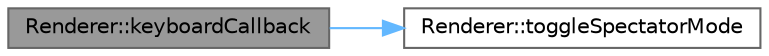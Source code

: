 digraph "Renderer::keyboardCallback"
{
 // LATEX_PDF_SIZE
  bgcolor="transparent";
  edge [fontname=Helvetica,fontsize=10,labelfontname=Helvetica,labelfontsize=10];
  node [fontname=Helvetica,fontsize=10,shape=box,height=0.2,width=0.4];
  rankdir="LR";
  Node1 [id="Node000001",label="Renderer::keyboardCallback",height=0.2,width=0.4,color="gray40", fillcolor="grey60", style="filled", fontcolor="black",tooltip="Define Callback for Keyboard inputs."];
  Node1 -> Node2 [id="edge1_Node000001_Node000002",color="steelblue1",style="solid",tooltip=" "];
  Node2 [id="Node000002",label="Renderer::toggleSpectatorMode",height=0.2,width=0.4,color="grey40", fillcolor="white", style="filled",URL="$classRenderer.html#ae93df4641ab17df5ff123bd72d1a1a53",tooltip="Toggle spectator mode. The spectator mode will take into account keyboard and mouse inputs for camera..."];
}
